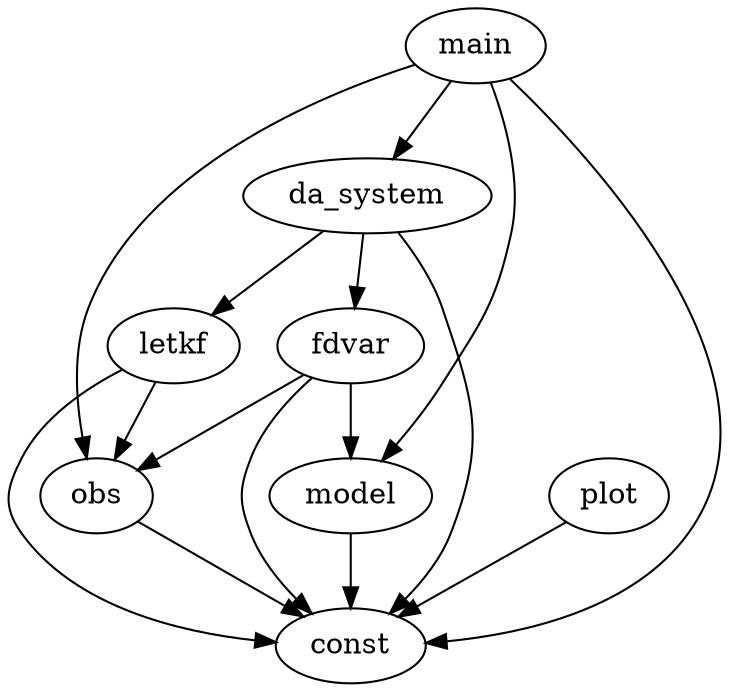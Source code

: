 digraph {
    letkf -> obs;
    letkf -> const;
    main -> const;
    main -> model;
    main -> da_system;
    main -> obs;
    model -> const;
    plot -> const;
    da_system -> const;
    da_system -> letkf;
    da_system -> fdvar;
    obs -> const;
    fdvar -> model;
    fdvar -> const;
    fdvar -> obs;
}
